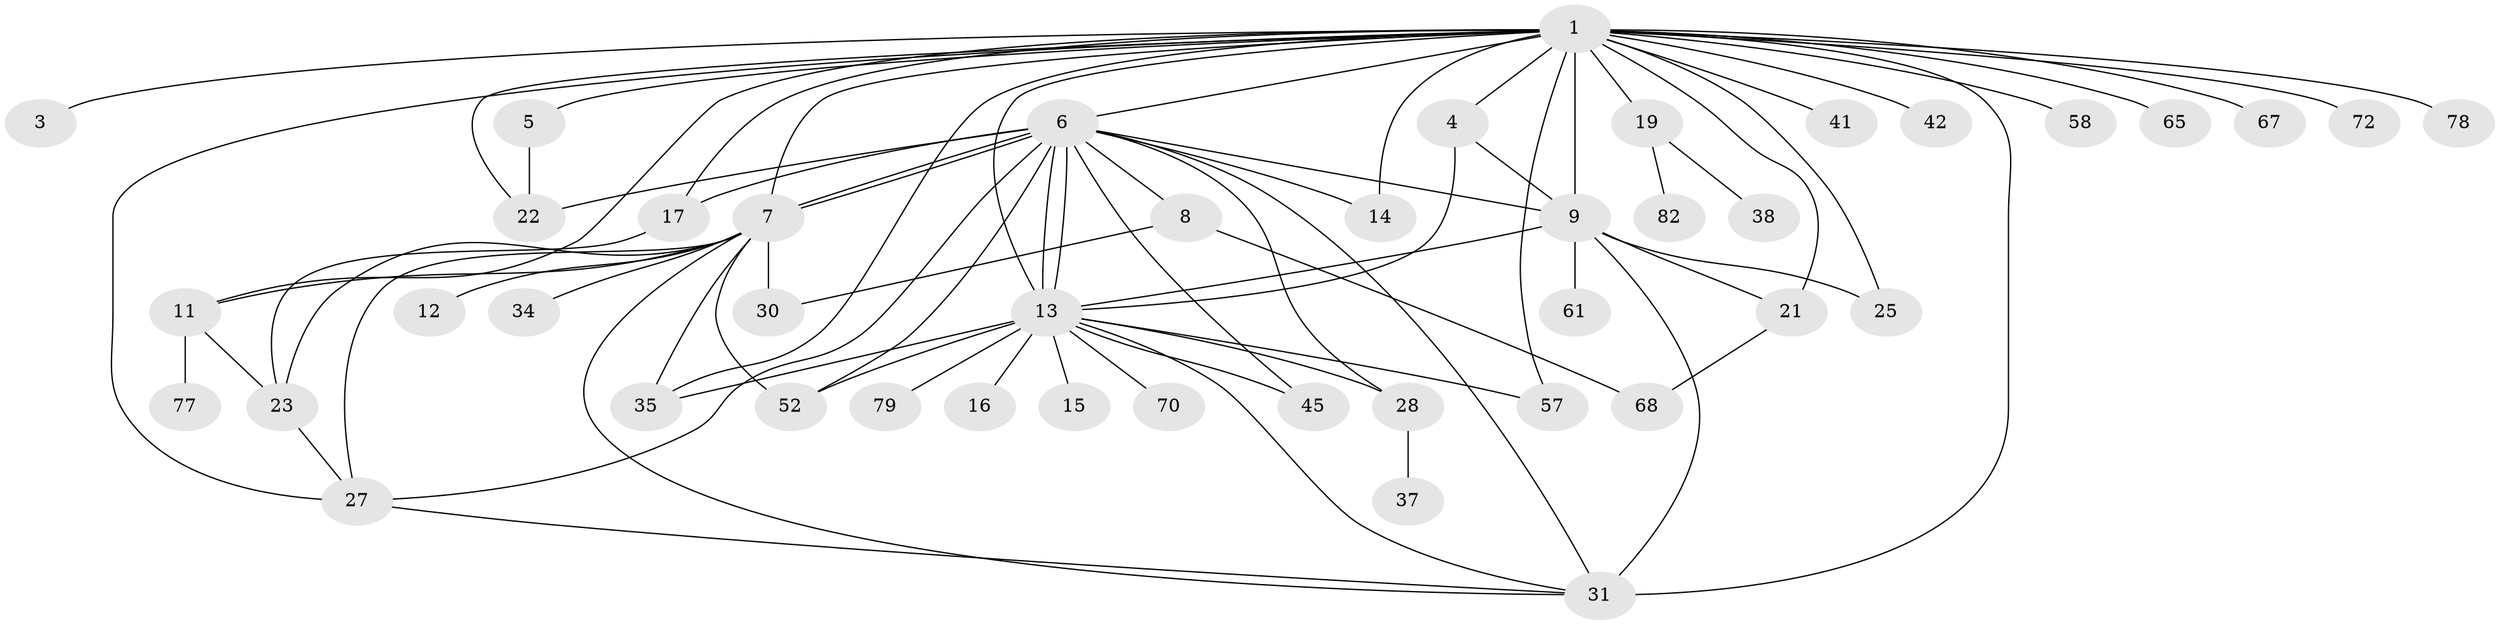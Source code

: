 // original degree distribution, {7: 0.022727272727272728, 28: 0.011363636363636364, 2: 0.22727272727272727, 4: 0.125, 16: 0.011363636363636364, 13: 0.011363636363636364, 3: 0.18181818181818182, 12: 0.022727272727272728, 5: 0.022727272727272728, 1: 0.32954545454545453, 11: 0.022727272727272728, 6: 0.011363636363636364}
// Generated by graph-tools (version 1.1) at 2025/14/03/09/25 04:14:35]
// undirected, 44 vertices, 77 edges
graph export_dot {
graph [start="1"]
  node [color=gray90,style=filled];
  1 [super="+32+2+51+33+50"];
  3 [super="+46"];
  4 [super="+55+66"];
  5;
  6 [super="+18"];
  7;
  8;
  9 [super="+60+81+24"];
  11 [super="+53"];
  12;
  13 [super="+26"];
  14;
  15;
  16;
  17 [super="+29"];
  19;
  21 [super="+63"];
  22 [super="+62+86"];
  23 [super="+39+54"];
  25 [super="+84"];
  27 [super="+59+74"];
  28;
  30;
  31 [super="+48"];
  34;
  35;
  37;
  38;
  41;
  42;
  45;
  52 [super="+83"];
  57;
  58;
  61;
  65;
  67;
  68;
  70;
  72;
  77;
  78;
  79;
  82;
  1 -- 4 [weight=2];
  1 -- 9 [weight=5];
  1 -- 42;
  1 -- 3;
  1 -- 67;
  1 -- 5;
  1 -- 6;
  1 -- 7;
  1 -- 72;
  1 -- 11;
  1 -- 13 [weight=2];
  1 -- 14 [weight=2];
  1 -- 78;
  1 -- 19;
  1 -- 21;
  1 -- 25;
  1 -- 35;
  1 -- 41;
  1 -- 57;
  1 -- 58;
  1 -- 27;
  1 -- 31 [weight=3];
  1 -- 22;
  1 -- 17 [weight=2];
  1 -- 65;
  4 -- 13 [weight=2];
  4 -- 9;
  5 -- 22;
  6 -- 7;
  6 -- 7;
  6 -- 8;
  6 -- 9;
  6 -- 13;
  6 -- 13;
  6 -- 14;
  6 -- 17;
  6 -- 22;
  6 -- 27;
  6 -- 28;
  6 -- 45;
  6 -- 52;
  6 -- 31;
  7 -- 11;
  7 -- 12;
  7 -- 30;
  7 -- 34;
  7 -- 35;
  7 -- 52;
  7 -- 27;
  7 -- 31;
  7 -- 23;
  8 -- 30;
  8 -- 68;
  9 -- 13;
  9 -- 21;
  9 -- 25;
  9 -- 61;
  9 -- 31;
  11 -- 77;
  11 -- 23;
  13 -- 15;
  13 -- 16 [weight=3];
  13 -- 31;
  13 -- 45;
  13 -- 57 [weight=2];
  13 -- 79;
  13 -- 35;
  13 -- 70;
  13 -- 52 [weight=2];
  13 -- 28;
  17 -- 23;
  19 -- 38;
  19 -- 82;
  21 -- 68;
  23 -- 27;
  27 -- 31;
  28 -- 37;
}
